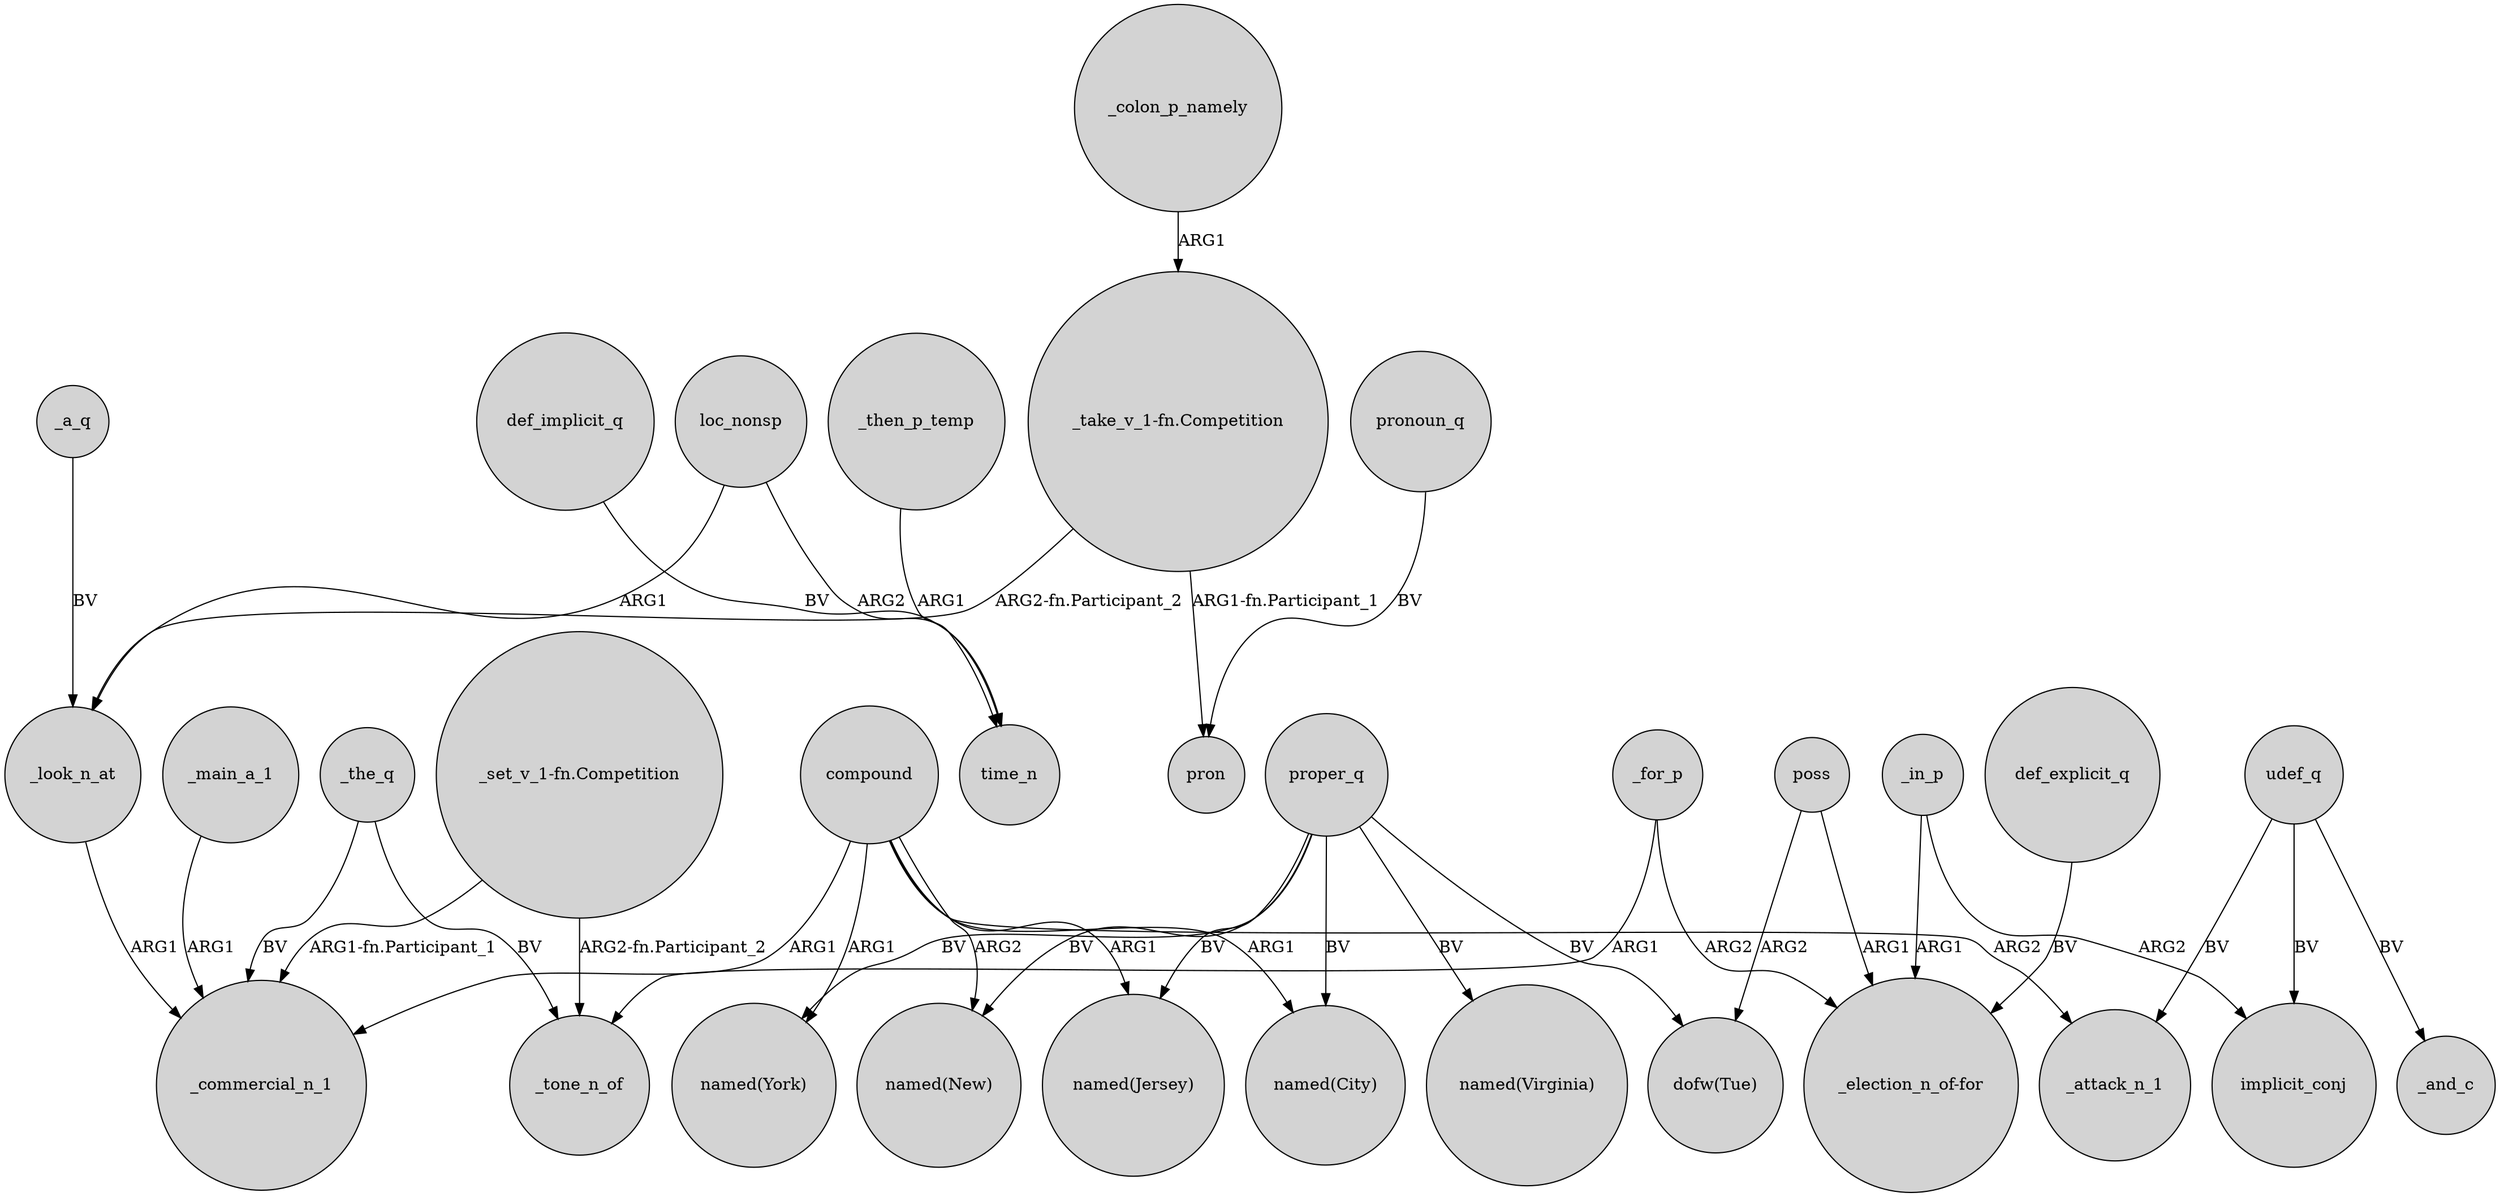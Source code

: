 digraph {
	node [shape=circle style=filled]
	"_set_v_1-fn.Competition" -> _commercial_n_1 [label="ARG1-fn.Participant_1"]
	_in_p -> "_election_n_of-for" [label=ARG1]
	_in_p -> implicit_conj [label=ARG2]
	_a_q -> _look_n_at [label=BV]
	def_explicit_q -> "_election_n_of-for" [label=BV]
	compound -> "named(Jersey)" [label=ARG1]
	poss -> "_election_n_of-for" [label=ARG1]
	_look_n_at -> _commercial_n_1 [label=ARG1]
	proper_q -> "named(Virginia)" [label=BV]
	loc_nonsp -> time_n [label=ARG2]
	udef_q -> _and_c [label=BV]
	def_implicit_q -> time_n [label=BV]
	_the_q -> _commercial_n_1 [label=BV]
	_main_a_1 -> _commercial_n_1 [label=ARG1]
	proper_q -> "named(New)" [label=BV]
	udef_q -> implicit_conj [label=BV]
	compound -> "named(City)" [label=ARG1]
	"_take_v_1-fn.Competition" -> pron [label="ARG1-fn.Participant_1"]
	"_take_v_1-fn.Competition" -> _look_n_at [label="ARG2-fn.Participant_2"]
	_for_p -> "_election_n_of-for" [label=ARG2]
	proper_q -> "named(York)" [label=BV]
	"_set_v_1-fn.Competition" -> _tone_n_of [label="ARG2-fn.Participant_2"]
	loc_nonsp -> _look_n_at [label=ARG1]
	poss -> "dofw(Tue)" [label=ARG2]
	compound -> "named(New)" [label=ARG2]
	pronoun_q -> pron [label=BV]
	proper_q -> "named(City)" [label=BV]
	_for_p -> _tone_n_of [label=ARG1]
	_then_p_temp -> time_n [label=ARG1]
	compound -> _commercial_n_1 [label=ARG1]
	_the_q -> _tone_n_of [label=BV]
	udef_q -> _attack_n_1 [label=BV]
	compound -> _attack_n_1 [label=ARG2]
	compound -> "named(York)" [label=ARG1]
	proper_q -> "named(Jersey)" [label=BV]
	_colon_p_namely -> "_take_v_1-fn.Competition" [label=ARG1]
	proper_q -> "dofw(Tue)" [label=BV]
}
